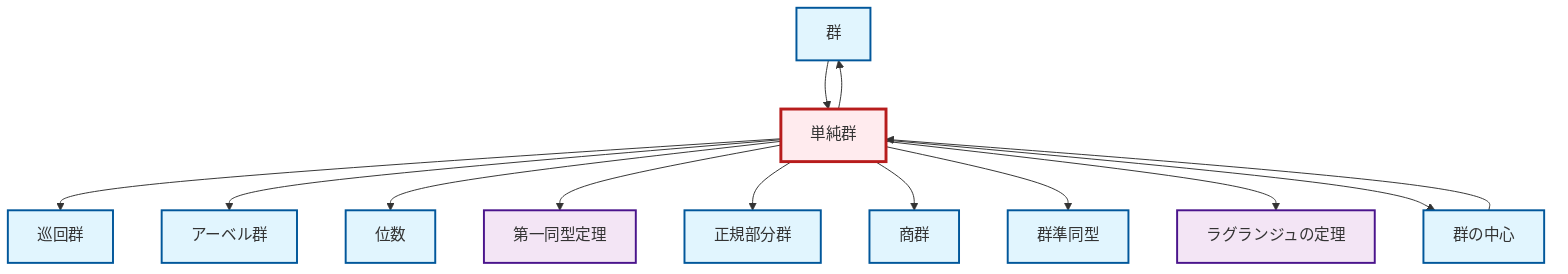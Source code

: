 graph TD
    classDef definition fill:#e1f5fe,stroke:#01579b,stroke-width:2px
    classDef theorem fill:#f3e5f5,stroke:#4a148c,stroke-width:2px
    classDef axiom fill:#fff3e0,stroke:#e65100,stroke-width:2px
    classDef example fill:#e8f5e9,stroke:#1b5e20,stroke-width:2px
    classDef current fill:#ffebee,stroke:#b71c1c,stroke-width:3px
    thm-first-isomorphism["第一同型定理"]:::theorem
    def-quotient-group["商群"]:::definition
    thm-lagrange["ラグランジュの定理"]:::theorem
    def-group["群"]:::definition
    def-normal-subgroup["正規部分群"]:::definition
    def-order["位数"]:::definition
    def-abelian-group["アーベル群"]:::definition
    def-center-of-group["群の中心"]:::definition
    def-cyclic-group["巡回群"]:::definition
    def-homomorphism["群準同型"]:::definition
    def-simple-group["単純群"]:::definition
    def-simple-group --> def-cyclic-group
    def-simple-group --> def-group
    def-simple-group --> def-abelian-group
    def-simple-group --> def-order
    def-simple-group --> thm-first-isomorphism
    def-simple-group --> def-normal-subgroup
    def-simple-group --> def-quotient-group
    def-simple-group --> def-homomorphism
    def-center-of-group --> def-simple-group
    def-simple-group --> thm-lagrange
    def-group --> def-simple-group
    def-simple-group --> def-center-of-group
    class def-simple-group current